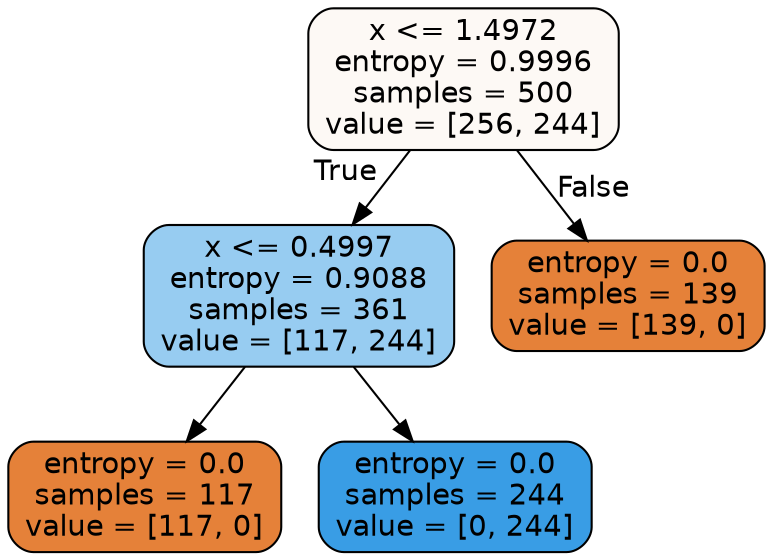 digraph Tree {
node [shape=box, style="filled, rounded", color="black", fontname=helvetica] ;
edge [fontname=helvetica] ;
0 [label="x <= 1.4972\nentropy = 0.9996\nsamples = 500\nvalue = [256, 244]", fillcolor="#e581390c"] ;
1 [label="x <= 0.4997\nentropy = 0.9088\nsamples = 361\nvalue = [117, 244]", fillcolor="#399de585"] ;
0 -> 1 [labeldistance=2.5, labelangle=45, headlabel="True"] ;
2 [label="entropy = 0.0\nsamples = 117\nvalue = [117, 0]", fillcolor="#e58139ff"] ;
1 -> 2 ;
3 [label="entropy = 0.0\nsamples = 244\nvalue = [0, 244]", fillcolor="#399de5ff"] ;
1 -> 3 ;
4 [label="entropy = 0.0\nsamples = 139\nvalue = [139, 0]", fillcolor="#e58139ff"] ;
0 -> 4 [labeldistance=2.5, labelangle=-45, headlabel="False"] ;
}